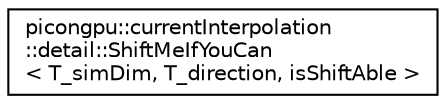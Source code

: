 digraph "Graphical Class Hierarchy"
{
 // LATEX_PDF_SIZE
  edge [fontname="Helvetica",fontsize="10",labelfontname="Helvetica",labelfontsize="10"];
  node [fontname="Helvetica",fontsize="10",shape=record];
  rankdir="LR";
  Node0 [label="picongpu::currentInterpolation\l::detail::ShiftMeIfYouCan\l\< T_simDim, T_direction, isShiftAble \>",height=0.2,width=0.4,color="black", fillcolor="white", style="filled",URL="$structpicongpu_1_1current_interpolation_1_1detail_1_1_shift_me_if_you_can.html",tooltip=" "];
}
